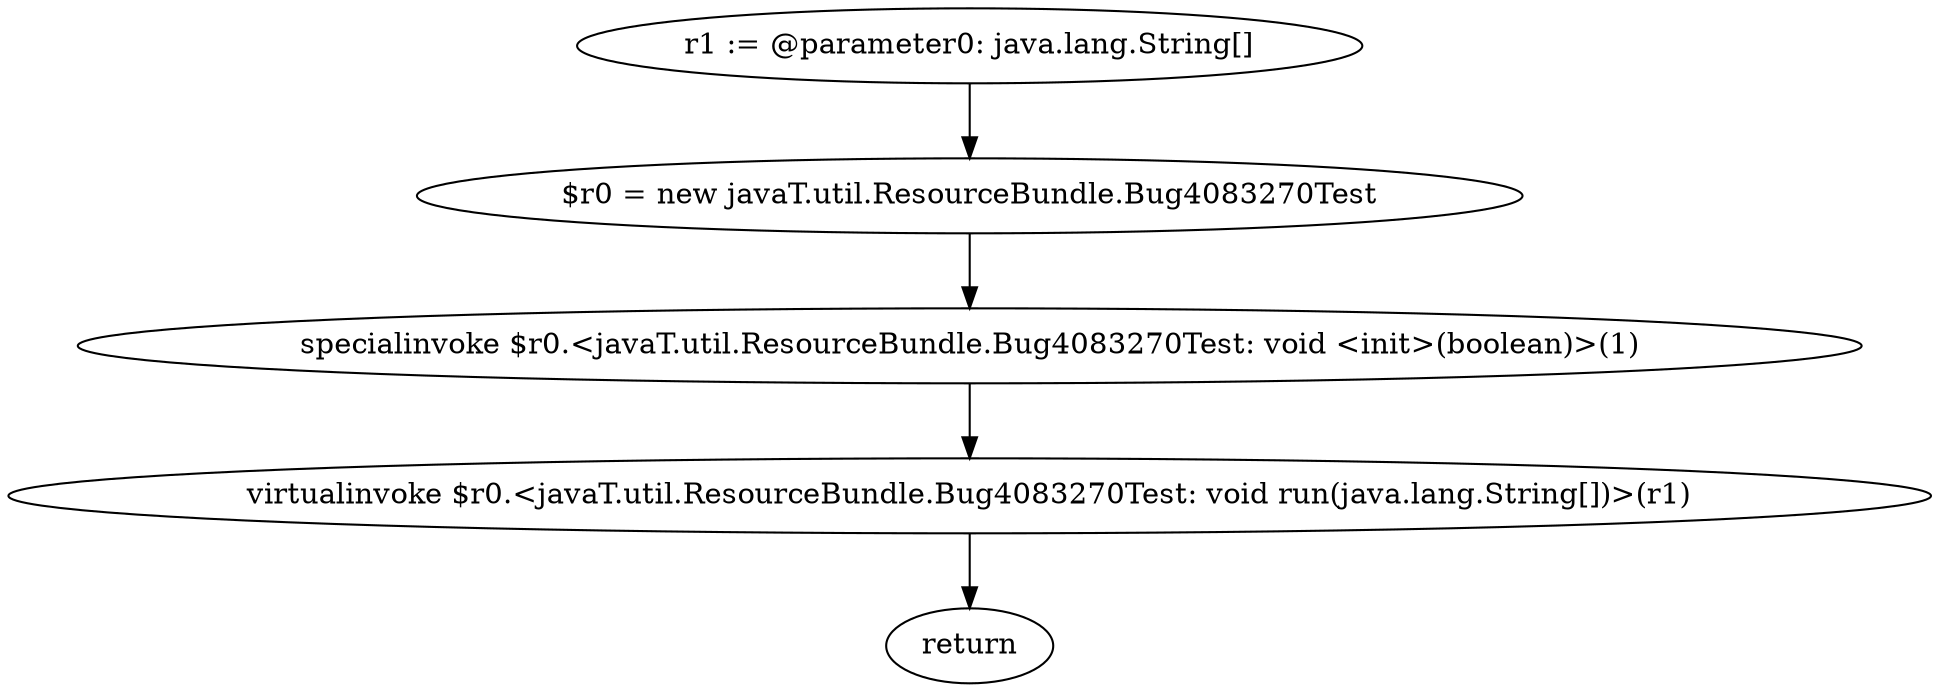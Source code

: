 digraph "unitGraph" {
    "r1 := @parameter0: java.lang.String[]"
    "$r0 = new javaT.util.ResourceBundle.Bug4083270Test"
    "specialinvoke $r0.<javaT.util.ResourceBundle.Bug4083270Test: void <init>(boolean)>(1)"
    "virtualinvoke $r0.<javaT.util.ResourceBundle.Bug4083270Test: void run(java.lang.String[])>(r1)"
    "return"
    "r1 := @parameter0: java.lang.String[]"->"$r0 = new javaT.util.ResourceBundle.Bug4083270Test";
    "$r0 = new javaT.util.ResourceBundle.Bug4083270Test"->"specialinvoke $r0.<javaT.util.ResourceBundle.Bug4083270Test: void <init>(boolean)>(1)";
    "specialinvoke $r0.<javaT.util.ResourceBundle.Bug4083270Test: void <init>(boolean)>(1)"->"virtualinvoke $r0.<javaT.util.ResourceBundle.Bug4083270Test: void run(java.lang.String[])>(r1)";
    "virtualinvoke $r0.<javaT.util.ResourceBundle.Bug4083270Test: void run(java.lang.String[])>(r1)"->"return";
}
